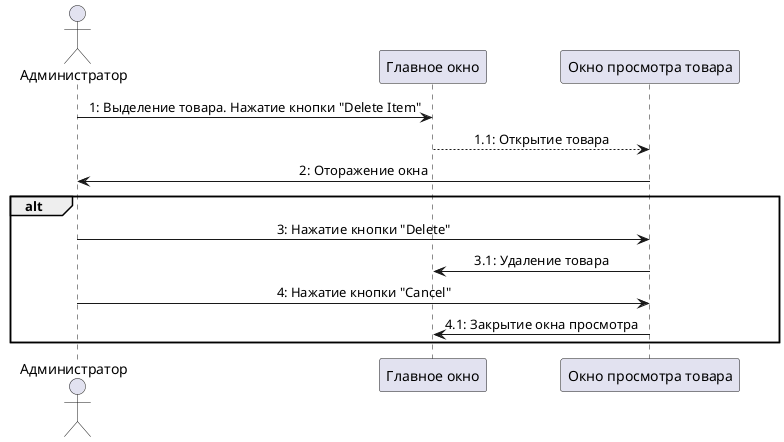 @startuml
'https://plantuml.com/sequence-diagram

skinparam sequence{
ParticipantPadding 30
MessageAlign center
}

Actor Администратор as Admin
participant "Главное окно" as mainWindow
participant "Окно просмотра товара" as itemWindow

Admin -> mainWindow: 1: Выделение товара. Нажатие кнопки "Delete Item"
mainWindow --> itemWindow: 1.1: Открытие товара
itemWindow -> Admin: 2: Оторажение окна

group alt
Admin -> itemWindow: 3: Нажатие кнопки "Delete"
itemWindow -> mainWindow: 3.1: Удаление товара
Admin -> itemWindow: 4: Нажатие кнопки "Cancel"
itemWindow->mainWindow: 4.1: Закрытие окна просмотра
end

@enduml